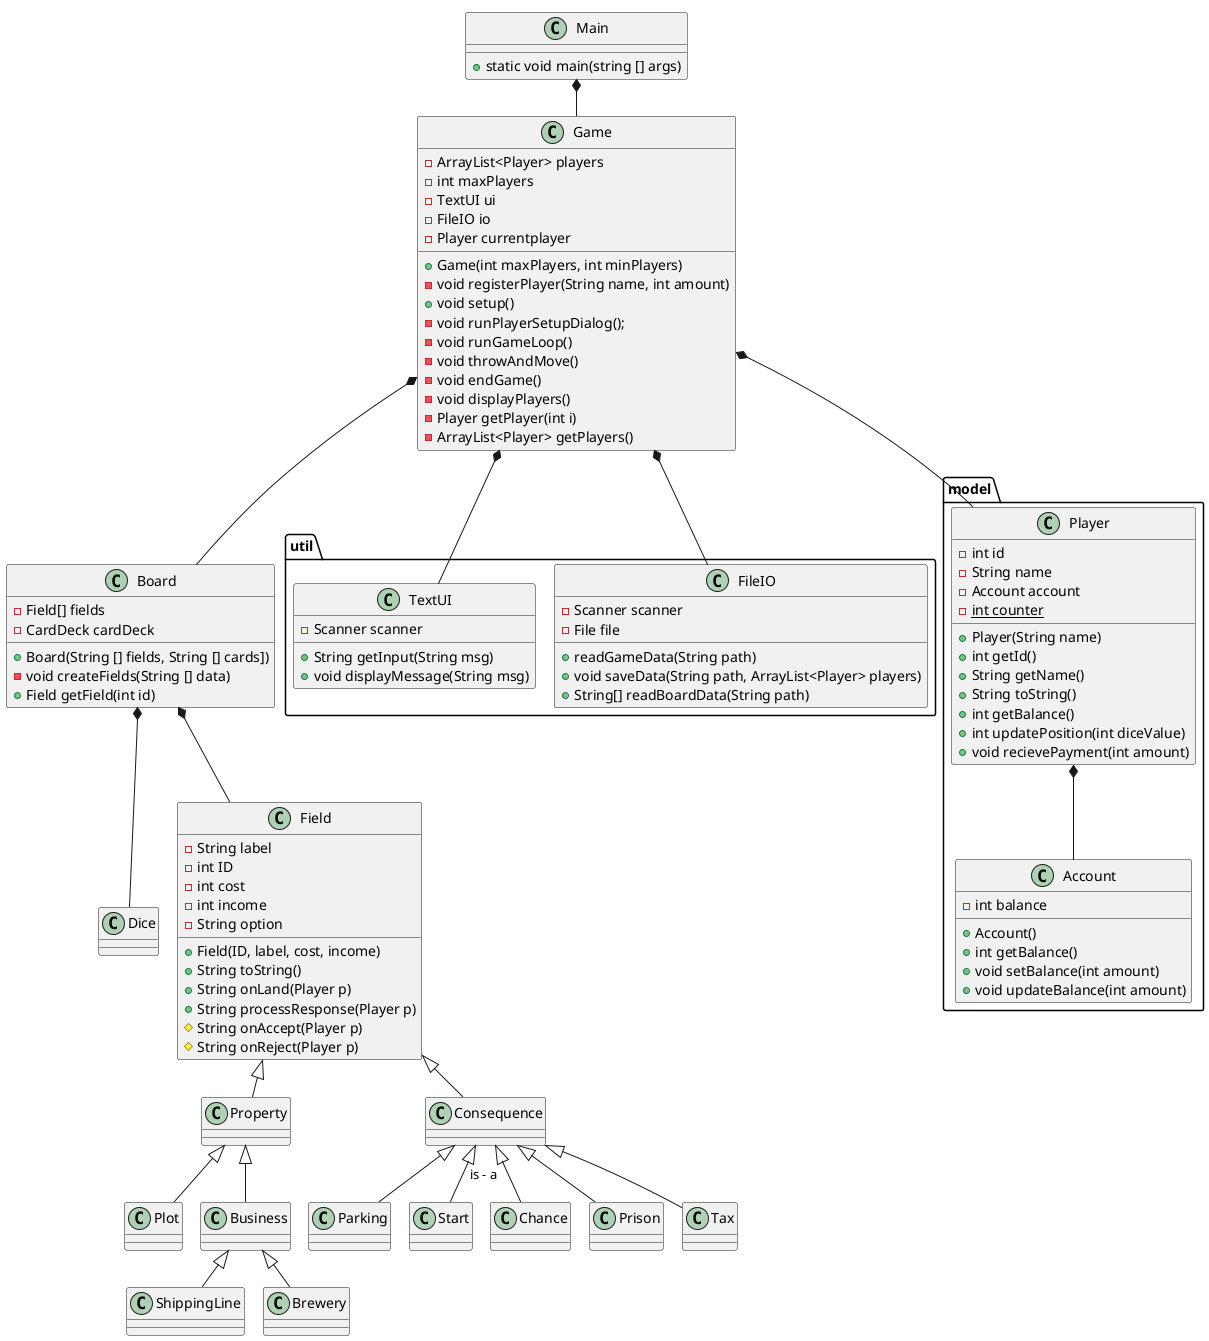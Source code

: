 @startuml
'https://plantuml.com/class-diagram
!pragma layout smetana


class Main
class Game

package "util"{
class TextUI
class FileIO
}
package "model"{
class Player
class Account
}
class Dice
class Board

class Field
class Property
class Consequence
class Business
class Plot
class Prison
class Tax
class Parking
class Start
class Chance
class ShippingLine
class Brewery



Main *-- Game
Game *-- TextUI
Game *-- FileIO
Game *-- Player
Player *-- Account
Game *--Board
Board *-- Dice
Board *-- Field
Field <|-- Property
Field <|-- Consequence
Property <|-- Business
Property <|-- Plot
Business <|-- ShippingLine
Business <|-- Brewery
Consequence <|-- Prison
Consequence <|-- Tax
Consequence <|-- Parking
Consequence <|-- Start : is - a
Consequence <|-- Chance


Main : + static void main(string [] args)


Player : -int id
Player  : -String name
Player  : -Account account
Player  : -{static} int counter
Player  : +Player(String name)
Player  : +int getId()
Player  : +String getName()
Player  : +String toString()
Player  : +int getBalance()
Player  : +int updatePosition(int diceValue)
Player  : +void recievePayment(int amount)


Account : - int balance
Account : + Account()
Account : + int getBalance()
Account : + void setBalance(int amount)
Account : + void updateBalance(int amount)

Game : - ArrayList<Player> players
Game : - int maxPlayers
Game : - TextUI ui
Game : - FileIO io
Game : - Player currentplayer
Game : + Game(int maxPlayers, int minPlayers)
Game : - void registerPlayer(String name, int amount)
Game : + void setup()
Game : - void runPlayerSetupDialog();
Game : - void runGameLoop()
Game : - void throwAndMove()
Game : - void endGame()
Game : - void displayPlayers()
Game : - Player getPlayer(int i)
Game : - ArrayList<Player> getPlayers()

TextUI : + String getInput(String msg)
TextUI : - Scanner scanner
TextUI : + void displayMessage(String msg)

FileIO : - Scanner scanner
FileIO : - File file
FileIO : + readGameData(String path)
FileIO : + void saveData(String path, ArrayList<Player> players)
FileIO : + String[] readBoardData(String path)

Field : - String label
Field : - int ID
Field : - int cost
Field : - int income
Field : - String option
Field : + Field(ID, label, cost, income)
Field : + String toString()
Field : + String onLand(Player p)
Field : + String processResponse(Player p)
Field : # String onAccept(Player p)
Field : # String onReject(Player p)


Board : - Field[] fields
Board : - CardDeck cardDeck
Board : + Board(String [] fields, String [] cards])
Board : - void createFields(String [] data)
Board : + Field getField(int id)

@enduml